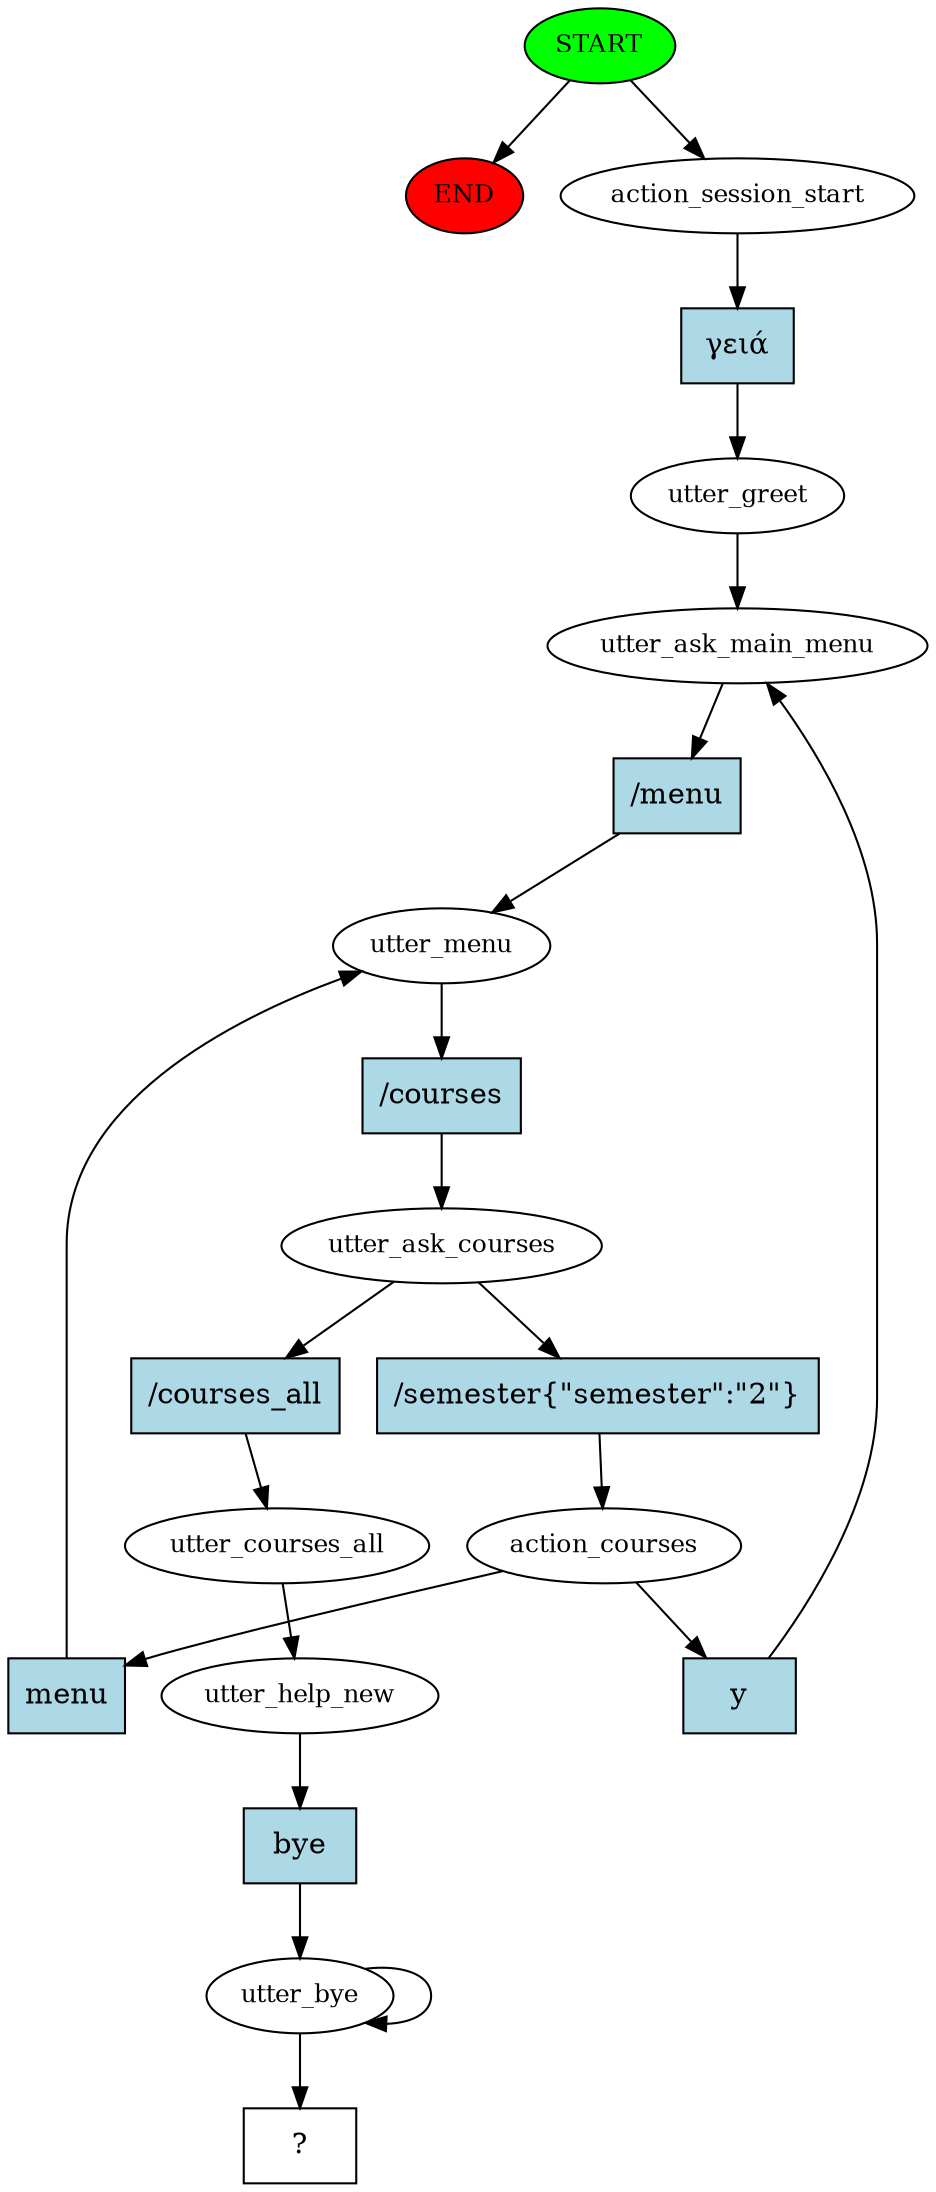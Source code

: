 digraph  {
0 [class="start active", fillcolor=green, fontsize=12, label=START, style=filled];
"-1" [class=end, fillcolor=red, fontsize=12, label=END, style=filled];
1 [class=active, fontsize=12, label=action_session_start];
2 [class=active, fontsize=12, label=utter_greet];
3 [class=active, fontsize=12, label=utter_ask_main_menu];
4 [class=active, fontsize=12, label=utter_menu];
5 [class=active, fontsize=12, label=utter_ask_courses];
6 [class=active, fontsize=12, label=action_courses];
13 [class=active, fontsize=12, label=utter_courses_all];
14 [class=active, fontsize=12, label=utter_help_new];
15 [class=active, fontsize=12, label=utter_bye];
17 [class="intent dashed active", label="  ?  ", shape=rect];
18 [class="intent active", fillcolor=lightblue, label="γειά", shape=rect, style=filled];
19 [class="intent active", fillcolor=lightblue, label="/menu", shape=rect, style=filled];
20 [class="intent active", fillcolor=lightblue, label="/courses", shape=rect, style=filled];
21 [class="intent active", fillcolor=lightblue, label="/semester{\"semester\":\"2\"}", shape=rect, style=filled];
22 [class="intent active", fillcolor=lightblue, label="/courses_all", shape=rect, style=filled];
23 [class="intent active", fillcolor=lightblue, label=y, shape=rect, style=filled];
24 [class="intent active", fillcolor=lightblue, label=menu, shape=rect, style=filled];
25 [class="intent active", fillcolor=lightblue, label=bye, shape=rect, style=filled];
0 -> "-1"  [class="", key=NONE, label=""];
0 -> 1  [class=active, key=NONE, label=""];
1 -> 18  [class=active, key=0];
2 -> 3  [class=active, key=NONE, label=""];
3 -> 19  [class=active, key=0];
4 -> 20  [class=active, key=0];
5 -> 21  [class=active, key=0];
5 -> 22  [class=active, key=0];
6 -> 23  [class=active, key=0];
6 -> 24  [class=active, key=0];
13 -> 14  [class=active, key=NONE, label=""];
14 -> 25  [class=active, key=0];
15 -> 17  [class=active, key=NONE, label=""];
15 -> 15  [class=active, key=NONE, label=""];
18 -> 2  [class=active, key=0];
19 -> 4  [class=active, key=0];
20 -> 5  [class=active, key=0];
21 -> 6  [class=active, key=0];
22 -> 13  [class=active, key=0];
23 -> 3  [class=active, key=0];
24 -> 4  [class=active, key=0];
25 -> 15  [class=active, key=0];
}
